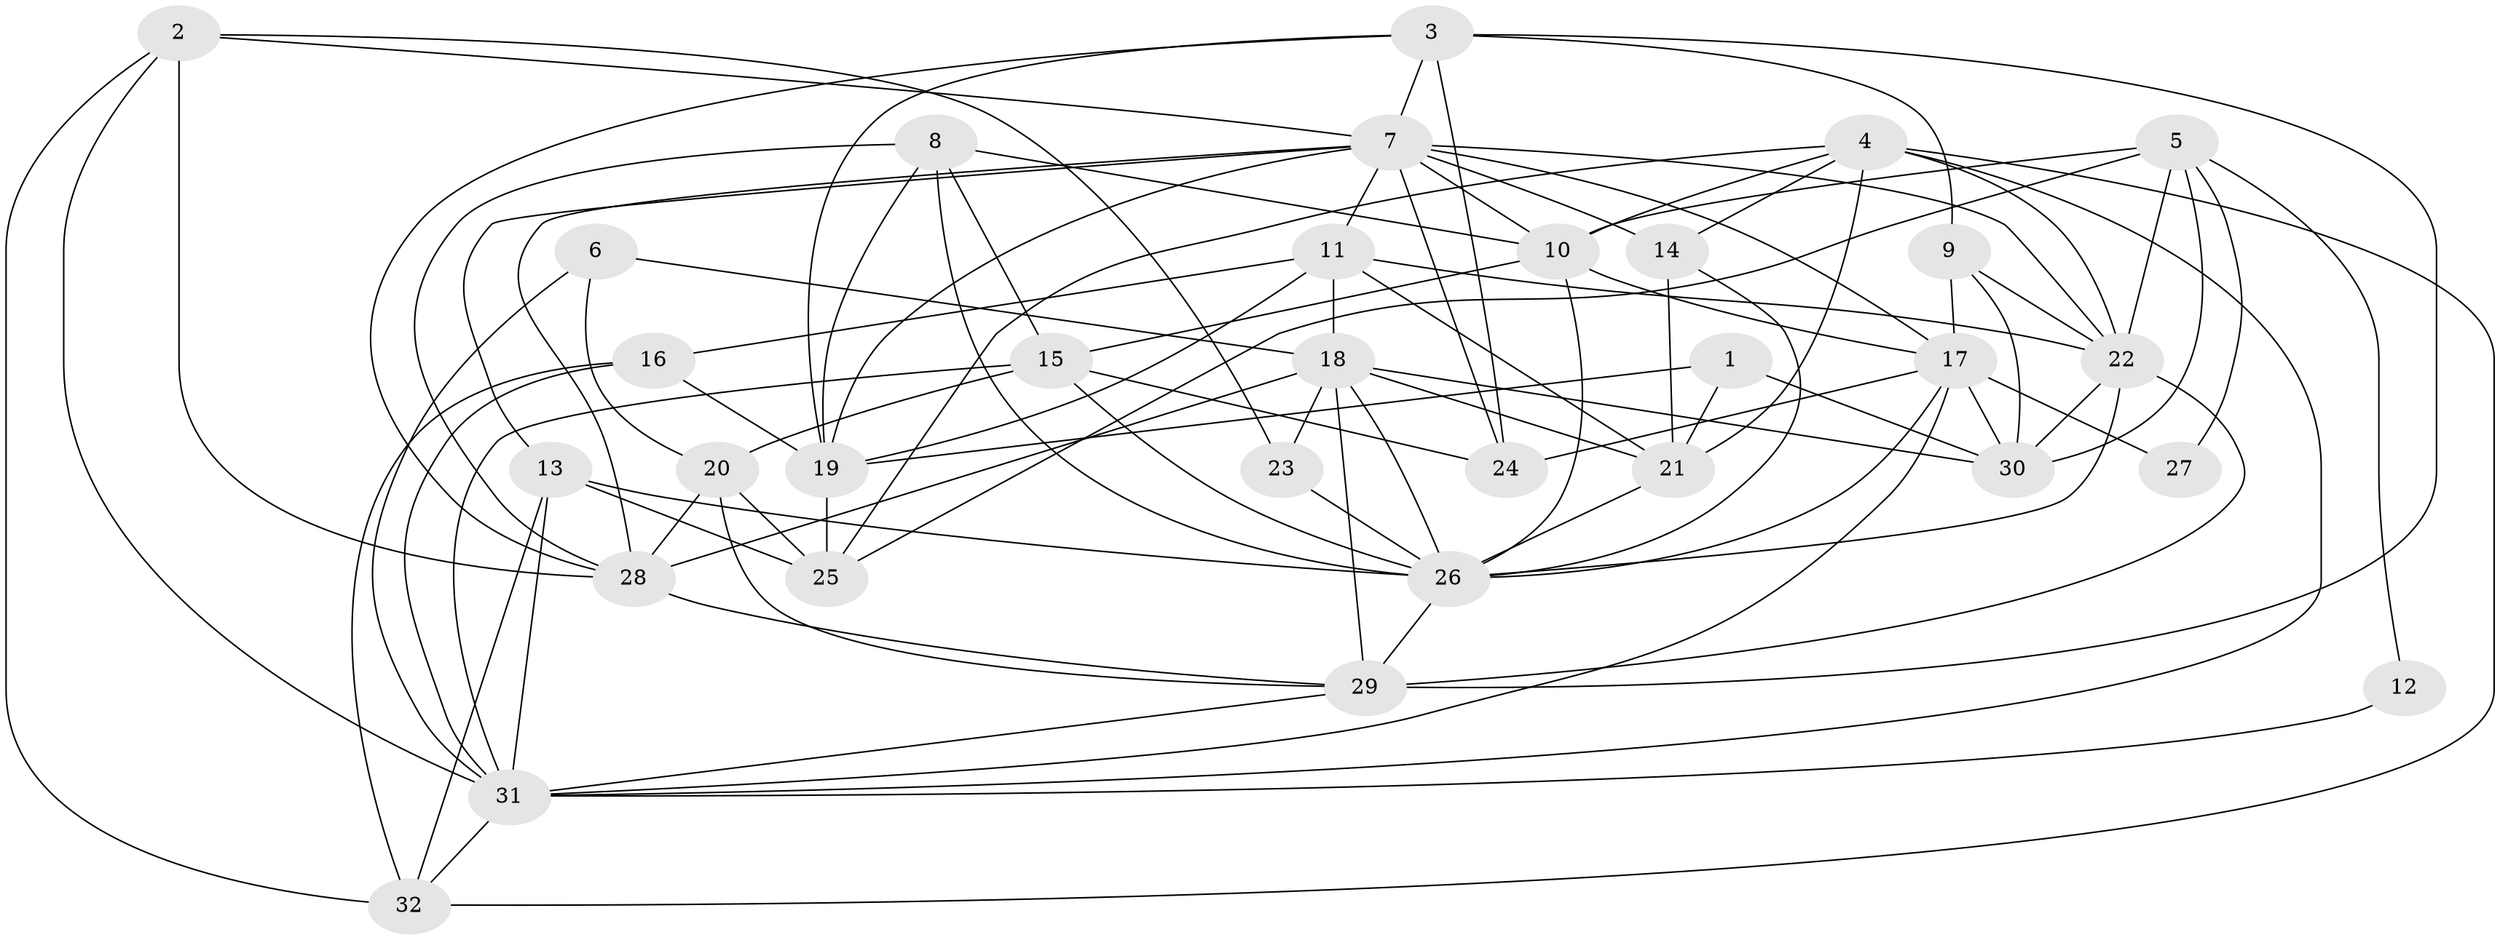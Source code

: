 // original degree distribution, {3: 0.2222222222222222, 4: 0.3492063492063492, 6: 0.07936507936507936, 5: 0.25396825396825395, 2: 0.09523809523809523}
// Generated by graph-tools (version 1.1) at 2025/50/03/09/25 03:50:12]
// undirected, 32 vertices, 93 edges
graph export_dot {
graph [start="1"]
  node [color=gray90,style=filled];
  1;
  2;
  3;
  4;
  5;
  6;
  7;
  8;
  9;
  10;
  11;
  12;
  13;
  14;
  15;
  16;
  17;
  18;
  19;
  20;
  21;
  22;
  23;
  24;
  25;
  26;
  27;
  28;
  29;
  30;
  31;
  32;
  1 -- 19 [weight=1.0];
  1 -- 21 [weight=1.0];
  1 -- 30 [weight=1.0];
  2 -- 7 [weight=1.0];
  2 -- 23 [weight=1.0];
  2 -- 28 [weight=1.0];
  2 -- 31 [weight=1.0];
  2 -- 32 [weight=1.0];
  3 -- 7 [weight=1.0];
  3 -- 9 [weight=1.0];
  3 -- 19 [weight=1.0];
  3 -- 24 [weight=1.0];
  3 -- 28 [weight=1.0];
  3 -- 29 [weight=1.0];
  4 -- 10 [weight=1.0];
  4 -- 14 [weight=1.0];
  4 -- 21 [weight=1.0];
  4 -- 22 [weight=1.0];
  4 -- 25 [weight=1.0];
  4 -- 31 [weight=1.0];
  4 -- 32 [weight=1.0];
  5 -- 10 [weight=1.0];
  5 -- 12 [weight=1.0];
  5 -- 22 [weight=1.0];
  5 -- 25 [weight=1.0];
  5 -- 27 [weight=1.0];
  5 -- 30 [weight=1.0];
  6 -- 18 [weight=1.0];
  6 -- 20 [weight=1.0];
  6 -- 31 [weight=1.0];
  7 -- 10 [weight=1.0];
  7 -- 11 [weight=1.0];
  7 -- 13 [weight=1.0];
  7 -- 14 [weight=1.0];
  7 -- 17 [weight=1.0];
  7 -- 19 [weight=1.0];
  7 -- 22 [weight=1.0];
  7 -- 24 [weight=1.0];
  7 -- 28 [weight=1.0];
  8 -- 10 [weight=1.0];
  8 -- 15 [weight=1.0];
  8 -- 19 [weight=1.0];
  8 -- 26 [weight=1.0];
  8 -- 28 [weight=1.0];
  9 -- 17 [weight=1.0];
  9 -- 22 [weight=1.0];
  9 -- 30 [weight=1.0];
  10 -- 15 [weight=1.0];
  10 -- 17 [weight=1.0];
  10 -- 26 [weight=1.0];
  11 -- 16 [weight=1.0];
  11 -- 18 [weight=1.0];
  11 -- 19 [weight=1.0];
  11 -- 21 [weight=1.0];
  11 -- 22 [weight=1.0];
  12 -- 31 [weight=1.0];
  13 -- 25 [weight=1.0];
  13 -- 26 [weight=1.0];
  13 -- 31 [weight=1.0];
  13 -- 32 [weight=1.0];
  14 -- 21 [weight=1.0];
  14 -- 26 [weight=1.0];
  15 -- 20 [weight=1.0];
  15 -- 24 [weight=1.0];
  15 -- 26 [weight=1.0];
  15 -- 31 [weight=1.0];
  16 -- 19 [weight=1.0];
  16 -- 31 [weight=1.0];
  16 -- 32 [weight=1.0];
  17 -- 24 [weight=1.0];
  17 -- 26 [weight=1.0];
  17 -- 27 [weight=1.0];
  17 -- 30 [weight=1.0];
  17 -- 31 [weight=1.0];
  18 -- 21 [weight=1.0];
  18 -- 23 [weight=1.0];
  18 -- 26 [weight=1.0];
  18 -- 28 [weight=1.0];
  18 -- 29 [weight=1.0];
  18 -- 30 [weight=1.0];
  19 -- 25 [weight=1.0];
  20 -- 25 [weight=1.0];
  20 -- 28 [weight=1.0];
  20 -- 29 [weight=1.0];
  21 -- 26 [weight=1.0];
  22 -- 26 [weight=1.0];
  22 -- 29 [weight=1.0];
  22 -- 30 [weight=1.0];
  23 -- 26 [weight=1.0];
  26 -- 29 [weight=1.0];
  28 -- 29 [weight=1.0];
  29 -- 31 [weight=1.0];
  31 -- 32 [weight=1.0];
}
